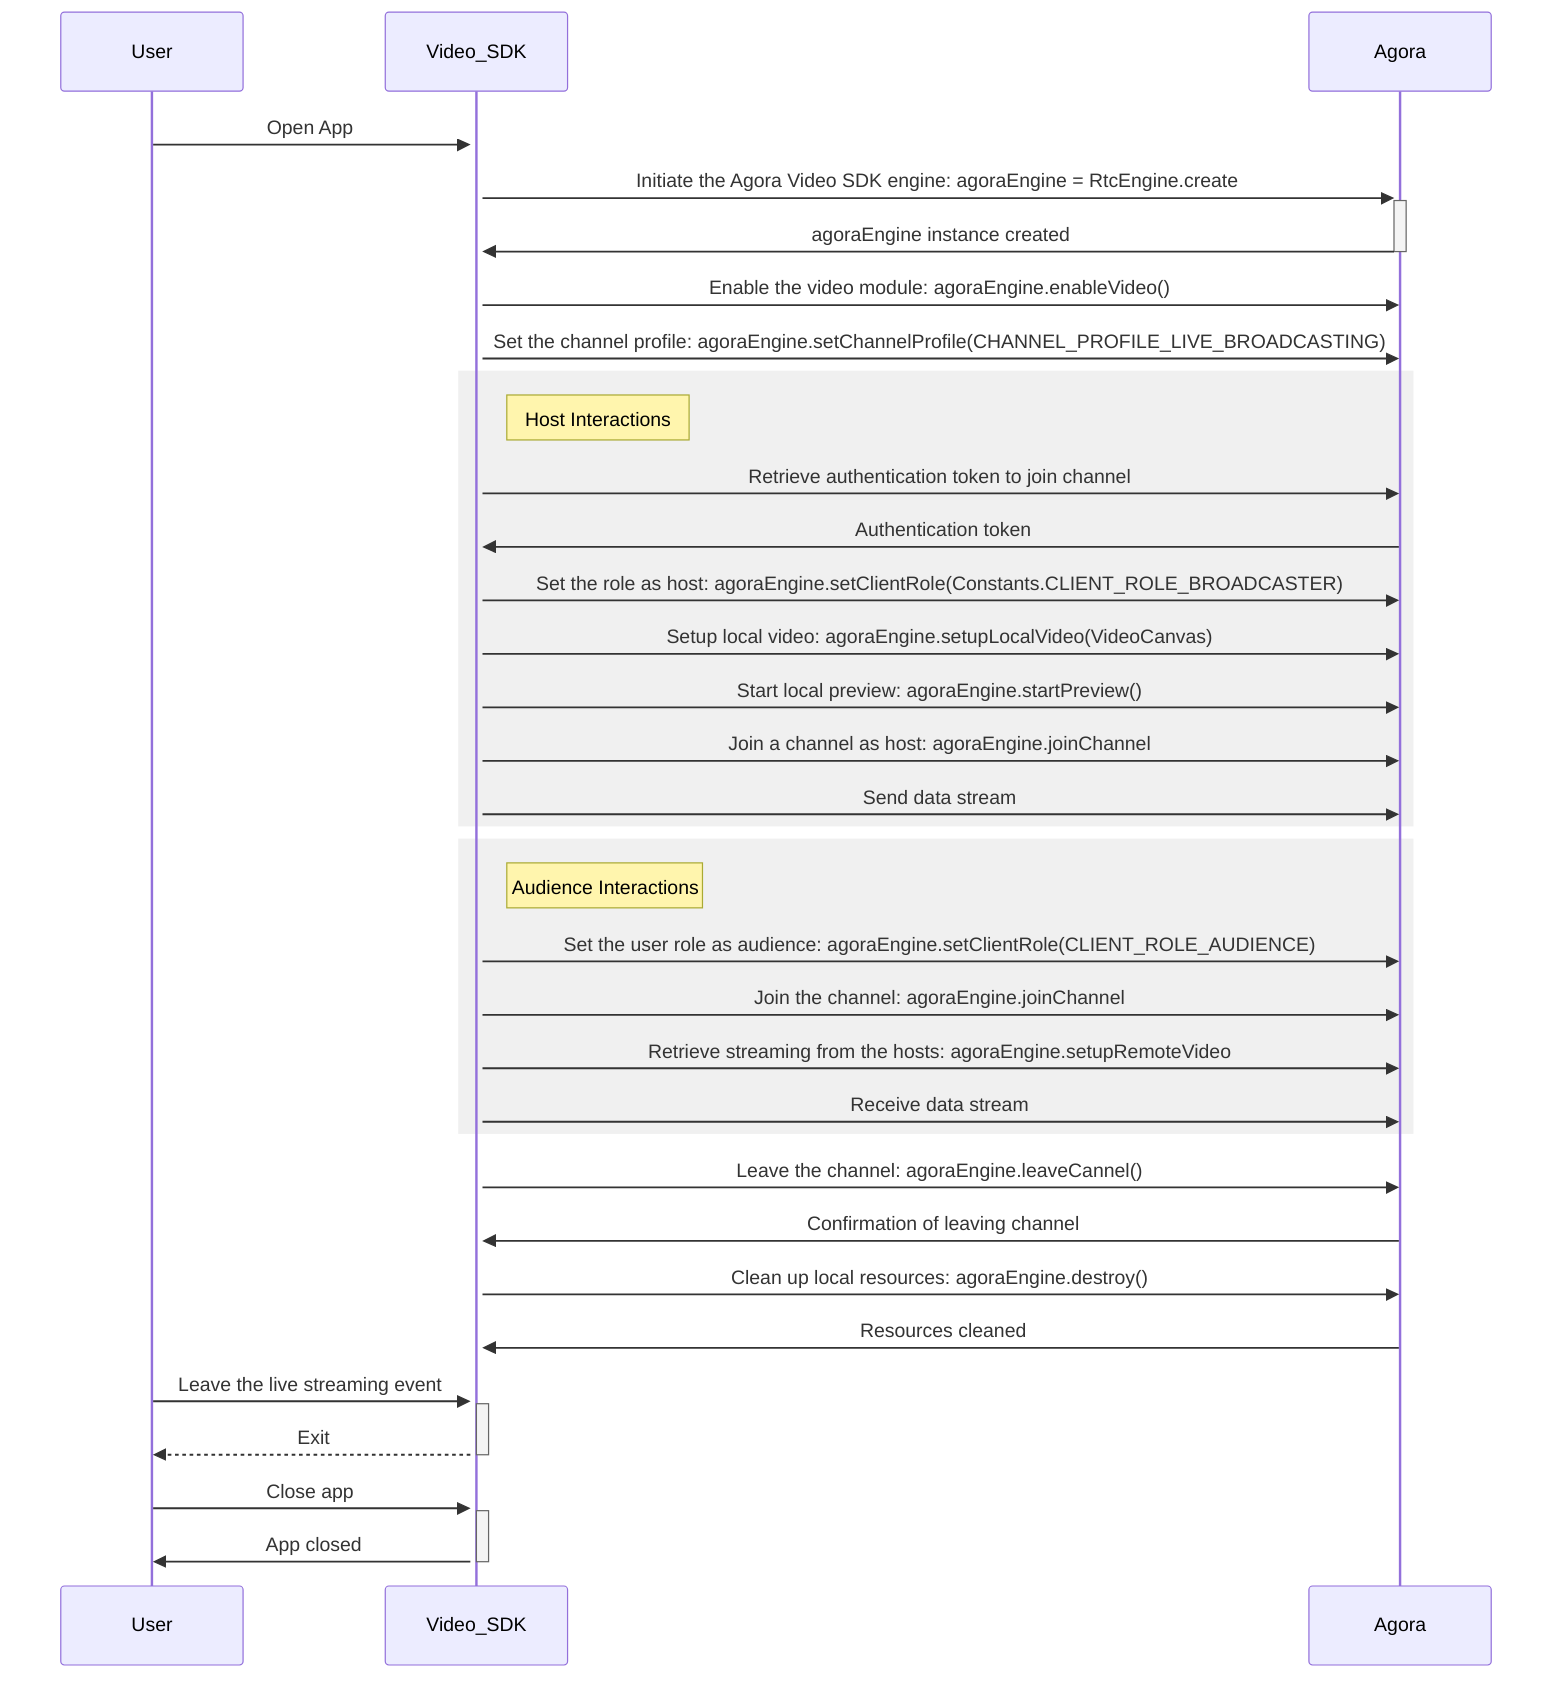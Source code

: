 sequenceDiagram
    participant User
    participant Video_SDK
    participant Agora

    User ->>+ Video_SDK: Open App
    Video_SDK ->>+ Agora: Initiate the Agora Video SDK engine: agoraEngine = RtcEngine.create
    Agora ->>- Video_SDK: agoraEngine instance created
    
    Video_SDK ->> Agora: Enable the video module: agoraEngine.enableVideo()
    Video_SDK ->> Agora: Set the channel profile: agoraEngine.setChannelProfile(CHANNEL_PROFILE_LIVE_BROADCASTING)
    
    rect rgb(240, 240, 240)
      note right of Video_SDK: Host Interactions
      Video_SDK ->> Agora: Retrieve authentication token to join channel
      Agora ->> Video_SDK: Authentication token
      
      Video_SDK ->> Agora: Set the role as host: agoraEngine.setClientRole(Constants.CLIENT_ROLE_BROADCASTER)
      Video_SDK ->> Agora: Setup local video: agoraEngine.setupLocalVideo(VideoCanvas)
      Video_SDK ->> Agora: Start local preview: agoraEngine.startPreview()
      Video_SDK ->> Agora: Join a channel as host: agoraEngine.joinChannel
      
      Video_SDK ->> Agora: Send data stream
    end

    rect rgb(240, 240, 240)
      note right of Video_SDK: Audience Interactions
      Video_SDK ->> Agora: Set the user role as audience: agoraEngine.setClientRole(CLIENT_ROLE_AUDIENCE)
      Video_SDK ->> Agora: Join the channel: agoraEngine.joinChannel
      Video_SDK ->> Agora: Retrieve streaming from the hosts: agoraEngine.setupRemoteVideo
      Video_SDK ->> Agora: Receive data stream
    end

    Video_SDK ->> Agora: Leave the channel: agoraEngine.leaveCannel()
    Agora ->> Video_SDK: Confirmation of leaving channel
    Video_SDK ->> Agora: Clean up local resources: agoraEngine.destroy()
    Agora ->> Video_SDK: Resources cleaned

    User ->>+ Video_SDK: Leave the live streaming event
    Video_SDK -->>- User: Exit
    User ->>+ Video_SDK: Close app
    Video_SDK ->>- User: App closed